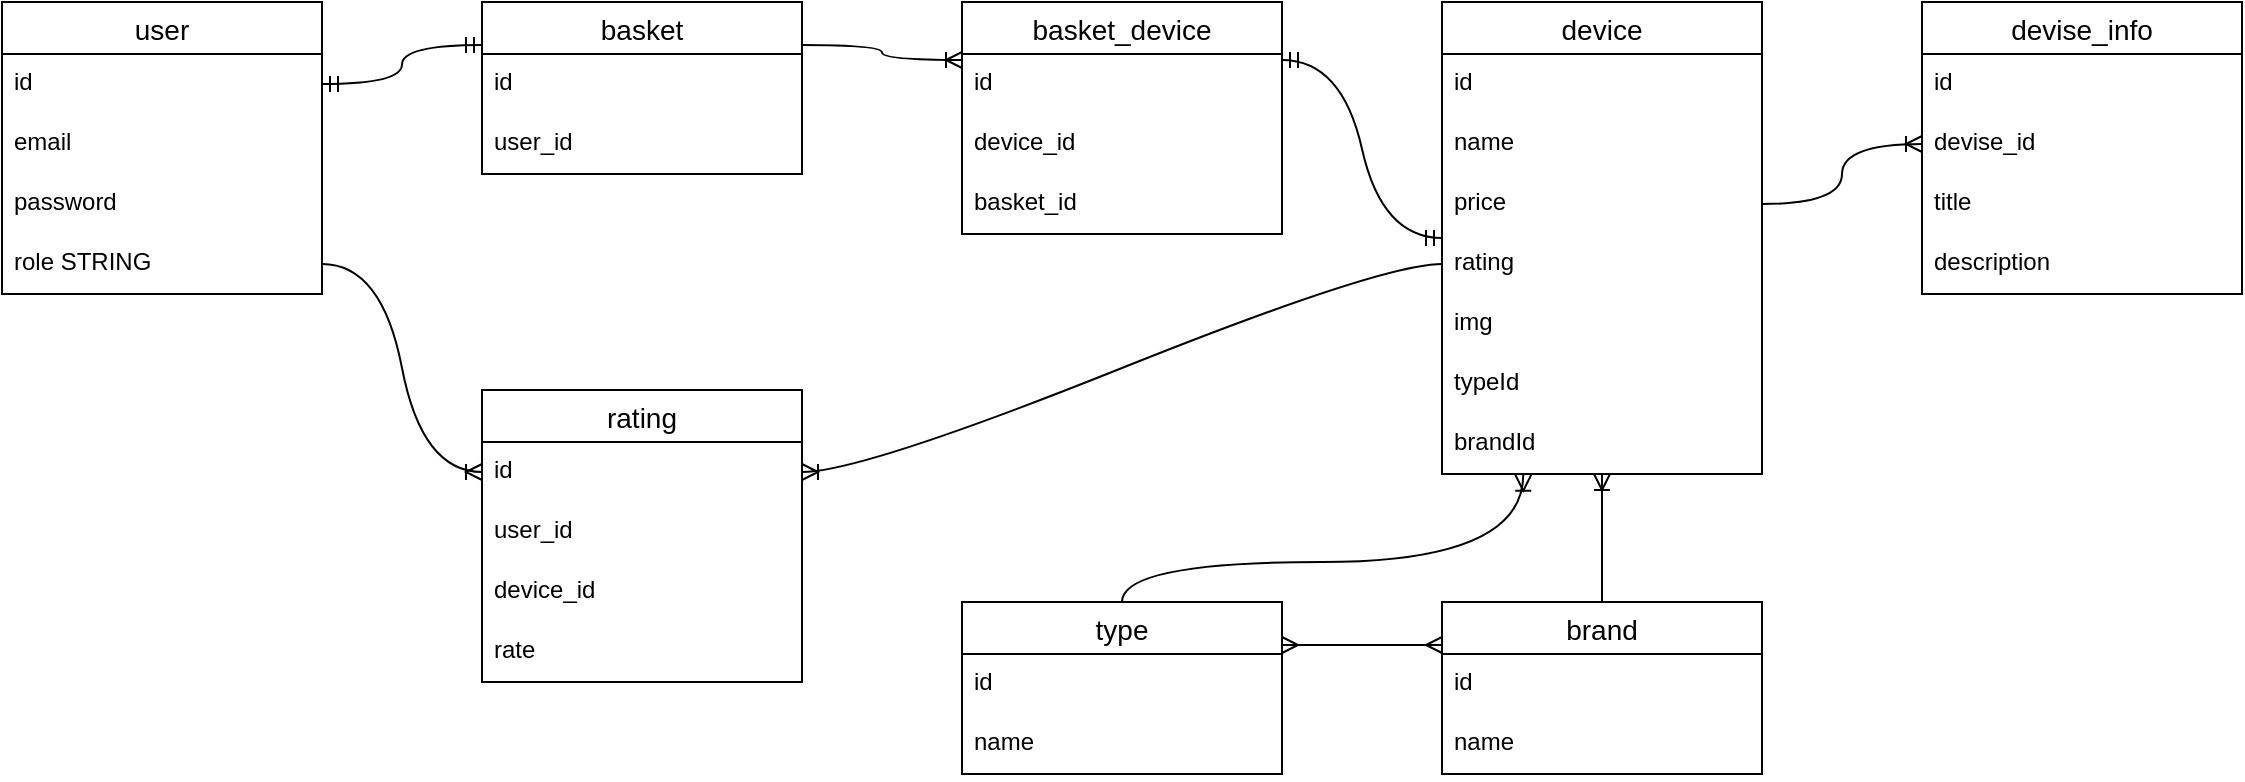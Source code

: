 <mxfile version="18.1.3" type="github">
  <diagram id="HEtBNFiDddtv6sWuFndO" name="Page-1">
    <mxGraphModel dx="2156" dy="731" grid="1" gridSize="10" guides="1" tooltips="1" connect="1" arrows="1" fold="1" page="1" pageScale="1" pageWidth="827" pageHeight="1169" math="0" shadow="0">
      <root>
        <mxCell id="0" />
        <mxCell id="1" parent="0" />
        <mxCell id="CtBTBg_cHMOst6Glvs1H-1" value="user" style="swimlane;fontStyle=0;childLayout=stackLayout;horizontal=1;startSize=26;horizontalStack=0;resizeParent=1;resizeParentMax=0;resizeLast=0;collapsible=1;marginBottom=0;align=center;fontSize=14;rounded=0;fillColor=default;strokeColor=default;" vertex="1" parent="1">
          <mxGeometry x="-120" y="100" width="160" height="146" as="geometry" />
        </mxCell>
        <mxCell id="CtBTBg_cHMOst6Glvs1H-2" value="id" style="text;strokeColor=none;fillColor=none;spacingLeft=4;spacingRight=4;overflow=hidden;rotatable=0;points=[[0,0.5],[1,0.5]];portConstraint=eastwest;fontSize=12;rounded=0;" vertex="1" parent="CtBTBg_cHMOst6Glvs1H-1">
          <mxGeometry y="26" width="160" height="30" as="geometry" />
        </mxCell>
        <mxCell id="CtBTBg_cHMOst6Glvs1H-3" value="email" style="text;strokeColor=none;fillColor=none;spacingLeft=4;spacingRight=4;overflow=hidden;rotatable=0;points=[[0,0.5],[1,0.5]];portConstraint=eastwest;fontSize=12;rounded=0;" vertex="1" parent="CtBTBg_cHMOst6Glvs1H-1">
          <mxGeometry y="56" width="160" height="30" as="geometry" />
        </mxCell>
        <mxCell id="CtBTBg_cHMOst6Glvs1H-6" value="password" style="text;strokeColor=none;fillColor=none;spacingLeft=4;spacingRight=4;overflow=hidden;rotatable=0;points=[[0,0.5],[1,0.5]];portConstraint=eastwest;fontSize=12;rounded=0;" vertex="1" parent="CtBTBg_cHMOst6Glvs1H-1">
          <mxGeometry y="86" width="160" height="30" as="geometry" />
        </mxCell>
        <mxCell id="CtBTBg_cHMOst6Glvs1H-4" value="role STRING" style="text;strokeColor=none;fillColor=none;spacingLeft=4;spacingRight=4;overflow=hidden;rotatable=0;points=[[0,0.5],[1,0.5]];portConstraint=eastwest;fontSize=12;rounded=0;" vertex="1" parent="CtBTBg_cHMOst6Glvs1H-1">
          <mxGeometry y="116" width="160" height="30" as="geometry" />
        </mxCell>
        <mxCell id="CtBTBg_cHMOst6Glvs1H-7" value="basket" style="swimlane;fontStyle=0;childLayout=stackLayout;horizontal=1;startSize=26;horizontalStack=0;resizeParent=1;resizeParentMax=0;resizeLast=0;collapsible=1;marginBottom=0;align=center;fontSize=14;rounded=0;" vertex="1" parent="1">
          <mxGeometry x="120" y="100" width="160" height="86" as="geometry" />
        </mxCell>
        <mxCell id="CtBTBg_cHMOst6Glvs1H-8" value="id" style="text;strokeColor=none;fillColor=none;spacingLeft=4;spacingRight=4;overflow=hidden;rotatable=0;points=[[0,0.5],[1,0.5]];portConstraint=eastwest;fontSize=12;rounded=0;" vertex="1" parent="CtBTBg_cHMOst6Glvs1H-7">
          <mxGeometry y="26" width="160" height="30" as="geometry" />
        </mxCell>
        <mxCell id="CtBTBg_cHMOst6Glvs1H-9" value="user_id" style="text;strokeColor=none;fillColor=none;spacingLeft=4;spacingRight=4;overflow=hidden;rotatable=0;points=[[0,0.5],[1,0.5]];portConstraint=eastwest;fontSize=12;rounded=0;" vertex="1" parent="CtBTBg_cHMOst6Glvs1H-7">
          <mxGeometry y="56" width="160" height="30" as="geometry" />
        </mxCell>
        <mxCell id="CtBTBg_cHMOst6Glvs1H-13" value="" style="edgeStyle=orthogonalEdgeStyle;fontSize=12;html=1;endArrow=ERmandOne;startArrow=ERmandOne;strokeColor=default;curved=1;entryX=0;entryY=0.25;entryDx=0;entryDy=0;exitX=1;exitY=0.5;exitDx=0;exitDy=0;" edge="1" parent="1" source="CtBTBg_cHMOst6Glvs1H-2" target="CtBTBg_cHMOst6Glvs1H-7">
          <mxGeometry width="100" height="100" relative="1" as="geometry">
            <mxPoint x="30" y="223" as="sourcePoint" />
            <mxPoint x="130" y="123" as="targetPoint" />
          </mxGeometry>
        </mxCell>
        <mxCell id="CtBTBg_cHMOst6Glvs1H-14" value="device" style="swimlane;fontStyle=0;childLayout=stackLayout;horizontal=1;startSize=26;horizontalStack=0;resizeParent=1;resizeParentMax=0;resizeLast=0;collapsible=1;marginBottom=0;align=center;fontSize=14;rounded=0;" vertex="1" parent="1">
          <mxGeometry x="600" y="100" width="160" height="236" as="geometry">
            <mxRectangle x="600" y="100" width="70" height="26" as="alternateBounds" />
          </mxGeometry>
        </mxCell>
        <mxCell id="CtBTBg_cHMOst6Glvs1H-15" value="id" style="text;strokeColor=none;fillColor=none;spacingLeft=4;spacingRight=4;overflow=hidden;rotatable=0;points=[[0,0.5],[1,0.5]];portConstraint=eastwest;fontSize=12;rounded=0;" vertex="1" parent="CtBTBg_cHMOst6Glvs1H-14">
          <mxGeometry y="26" width="160" height="30" as="geometry" />
        </mxCell>
        <mxCell id="CtBTBg_cHMOst6Glvs1H-18" value="name" style="text;strokeColor=none;fillColor=none;spacingLeft=4;spacingRight=4;overflow=hidden;rotatable=0;points=[[0,0.5],[1,0.5]];portConstraint=eastwest;fontSize=12;rounded=0;" vertex="1" parent="CtBTBg_cHMOst6Glvs1H-14">
          <mxGeometry y="56" width="160" height="30" as="geometry" />
        </mxCell>
        <mxCell id="CtBTBg_cHMOst6Glvs1H-19" value="price" style="text;strokeColor=none;fillColor=none;spacingLeft=4;spacingRight=4;overflow=hidden;rotatable=0;points=[[0,0.5],[1,0.5]];portConstraint=eastwest;fontSize=12;rounded=0;" vertex="1" parent="CtBTBg_cHMOst6Glvs1H-14">
          <mxGeometry y="86" width="160" height="30" as="geometry" />
        </mxCell>
        <mxCell id="CtBTBg_cHMOst6Glvs1H-16" value="rating" style="text;strokeColor=none;fillColor=none;spacingLeft=4;spacingRight=4;overflow=hidden;rotatable=0;points=[[0,0.5],[1,0.5]];portConstraint=eastwest;fontSize=12;rounded=0;" vertex="1" parent="CtBTBg_cHMOst6Glvs1H-14">
          <mxGeometry y="116" width="160" height="30" as="geometry" />
        </mxCell>
        <mxCell id="CtBTBg_cHMOst6Glvs1H-17" value="img" style="text;strokeColor=none;fillColor=none;spacingLeft=4;spacingRight=4;overflow=hidden;rotatable=0;points=[[0,0.5],[1,0.5]];portConstraint=eastwest;fontSize=12;rounded=0;" vertex="1" parent="CtBTBg_cHMOst6Glvs1H-14">
          <mxGeometry y="146" width="160" height="30" as="geometry" />
        </mxCell>
        <mxCell id="CtBTBg_cHMOst6Glvs1H-21" value="typeId" style="text;strokeColor=none;fillColor=none;spacingLeft=4;spacingRight=4;overflow=hidden;rotatable=0;points=[[0,0.5],[1,0.5]];portConstraint=eastwest;fontSize=12;rounded=0;" vertex="1" parent="CtBTBg_cHMOst6Glvs1H-14">
          <mxGeometry y="176" width="160" height="30" as="geometry" />
        </mxCell>
        <mxCell id="CtBTBg_cHMOst6Glvs1H-20" value="brandId" style="text;strokeColor=none;fillColor=none;spacingLeft=4;spacingRight=4;overflow=hidden;rotatable=0;points=[[0,0.5],[1,0.5]];portConstraint=eastwest;fontSize=12;rounded=0;" vertex="1" parent="CtBTBg_cHMOst6Glvs1H-14">
          <mxGeometry y="206" width="160" height="30" as="geometry" />
        </mxCell>
        <mxCell id="CtBTBg_cHMOst6Glvs1H-23" value="type" style="swimlane;fontStyle=0;childLayout=stackLayout;horizontal=1;startSize=26;horizontalStack=0;resizeParent=1;resizeParentMax=0;resizeLast=0;collapsible=1;marginBottom=0;align=center;fontSize=14;rounded=0;" vertex="1" parent="1">
          <mxGeometry x="360" y="400" width="160" height="86" as="geometry" />
        </mxCell>
        <mxCell id="CtBTBg_cHMOst6Glvs1H-24" value="id" style="text;strokeColor=none;fillColor=none;spacingLeft=4;spacingRight=4;overflow=hidden;rotatable=0;points=[[0,0.5],[1,0.5]];portConstraint=eastwest;fontSize=12;rounded=0;" vertex="1" parent="CtBTBg_cHMOst6Glvs1H-23">
          <mxGeometry y="26" width="160" height="30" as="geometry" />
        </mxCell>
        <mxCell id="CtBTBg_cHMOst6Glvs1H-25" value="name" style="text;strokeColor=none;fillColor=none;spacingLeft=4;spacingRight=4;overflow=hidden;rotatable=0;points=[[0,0.5],[1,0.5]];portConstraint=eastwest;fontSize=12;rounded=0;" vertex="1" parent="CtBTBg_cHMOst6Glvs1H-23">
          <mxGeometry y="56" width="160" height="30" as="geometry" />
        </mxCell>
        <mxCell id="CtBTBg_cHMOst6Glvs1H-27" value="brand" style="swimlane;fontStyle=0;childLayout=stackLayout;horizontal=1;startSize=26;horizontalStack=0;resizeParent=1;resizeParentMax=0;resizeLast=0;collapsible=1;marginBottom=0;align=center;fontSize=14;rounded=0;" vertex="1" parent="1">
          <mxGeometry x="600" y="400" width="160" height="86" as="geometry" />
        </mxCell>
        <mxCell id="CtBTBg_cHMOst6Glvs1H-28" value="id" style="text;strokeColor=none;fillColor=none;spacingLeft=4;spacingRight=4;overflow=hidden;rotatable=0;points=[[0,0.5],[1,0.5]];portConstraint=eastwest;fontSize=12;rounded=0;" vertex="1" parent="CtBTBg_cHMOst6Glvs1H-27">
          <mxGeometry y="26" width="160" height="30" as="geometry" />
        </mxCell>
        <mxCell id="CtBTBg_cHMOst6Glvs1H-29" value="name" style="text;strokeColor=none;fillColor=none;spacingLeft=4;spacingRight=4;overflow=hidden;rotatable=0;points=[[0,0.5],[1,0.5]];portConstraint=eastwest;fontSize=12;rounded=0;" vertex="1" parent="CtBTBg_cHMOst6Glvs1H-27">
          <mxGeometry y="56" width="160" height="30" as="geometry" />
        </mxCell>
        <mxCell id="CtBTBg_cHMOst6Glvs1H-32" value="" style="edgeStyle=orthogonalEdgeStyle;fontSize=12;html=1;endArrow=ERoneToMany;exitX=0.5;exitY=0;exitDx=0;exitDy=0;curved=1;entryX=0.254;entryY=1.013;entryDx=0;entryDy=0;entryPerimeter=0;" edge="1" parent="1" source="CtBTBg_cHMOst6Glvs1H-23" target="CtBTBg_cHMOst6Glvs1H-20">
          <mxGeometry width="100" height="100" relative="1" as="geometry">
            <mxPoint x="540" y="420" as="sourcePoint" />
            <mxPoint x="640" y="340" as="targetPoint" />
            <Array as="points">
              <mxPoint x="440" y="380" />
              <mxPoint x="641" y="380" />
            </Array>
          </mxGeometry>
        </mxCell>
        <mxCell id="CtBTBg_cHMOst6Glvs1H-40" value="" style="edgeStyle=orthogonalEdgeStyle;fontSize=12;html=1;endArrow=ERmany;startArrow=ERmany;sketch=0;strokeColor=default;jumpStyle=none;exitX=1;exitY=0.25;exitDx=0;exitDy=0;entryX=0;entryY=0.25;entryDx=0;entryDy=0;curved=1;" edge="1" parent="1" source="CtBTBg_cHMOst6Glvs1H-23" target="CtBTBg_cHMOst6Glvs1H-27">
          <mxGeometry width="100" height="100" relative="1" as="geometry">
            <mxPoint x="530" y="460" as="sourcePoint" />
            <mxPoint x="600" y="280" as="targetPoint" />
          </mxGeometry>
        </mxCell>
        <mxCell id="CtBTBg_cHMOst6Glvs1H-42" value="devise_info" style="swimlane;fontStyle=0;childLayout=stackLayout;horizontal=1;startSize=26;horizontalStack=0;resizeParent=1;resizeParentMax=0;resizeLast=0;collapsible=1;marginBottom=0;align=center;fontSize=14;rounded=0;sketch=0;strokeColor=default;fillColor=default;" vertex="1" parent="1">
          <mxGeometry x="840" y="100" width="160" height="146" as="geometry" />
        </mxCell>
        <mxCell id="CtBTBg_cHMOst6Glvs1H-43" value="id" style="text;strokeColor=none;fillColor=none;spacingLeft=4;spacingRight=4;overflow=hidden;rotatable=0;points=[[0,0.5],[1,0.5]];portConstraint=eastwest;fontSize=12;rounded=0;sketch=0;" vertex="1" parent="CtBTBg_cHMOst6Glvs1H-42">
          <mxGeometry y="26" width="160" height="30" as="geometry" />
        </mxCell>
        <mxCell id="CtBTBg_cHMOst6Glvs1H-44" value="devise_id" style="text;strokeColor=none;fillColor=none;spacingLeft=4;spacingRight=4;overflow=hidden;rotatable=0;points=[[0,0.5],[1,0.5]];portConstraint=eastwest;fontSize=12;rounded=0;sketch=0;" vertex="1" parent="CtBTBg_cHMOst6Glvs1H-42">
          <mxGeometry y="56" width="160" height="30" as="geometry" />
        </mxCell>
        <mxCell id="CtBTBg_cHMOst6Glvs1H-46" value="title" style="text;strokeColor=none;fillColor=none;spacingLeft=4;spacingRight=4;overflow=hidden;rotatable=0;points=[[0,0.5],[1,0.5]];portConstraint=eastwest;fontSize=12;rounded=0;sketch=0;" vertex="1" parent="CtBTBg_cHMOst6Glvs1H-42">
          <mxGeometry y="86" width="160" height="30" as="geometry" />
        </mxCell>
        <mxCell id="CtBTBg_cHMOst6Glvs1H-45" value="description" style="text;strokeColor=none;fillColor=none;spacingLeft=4;spacingRight=4;overflow=hidden;rotatable=0;points=[[0,0.5],[1,0.5]];portConstraint=eastwest;fontSize=12;rounded=0;sketch=0;" vertex="1" parent="CtBTBg_cHMOst6Glvs1H-42">
          <mxGeometry y="116" width="160" height="30" as="geometry" />
        </mxCell>
        <mxCell id="CtBTBg_cHMOst6Glvs1H-47" value="" style="edgeStyle=orthogonalEdgeStyle;fontSize=12;html=1;endArrow=ERoneToMany;shadow=0;sketch=0;strokeColor=default;curved=1;jumpStyle=none;exitX=1;exitY=0.5;exitDx=0;exitDy=0;entryX=0;entryY=0.5;entryDx=0;entryDy=0;" edge="1" parent="1" source="CtBTBg_cHMOst6Glvs1H-19" target="CtBTBg_cHMOst6Glvs1H-44">
          <mxGeometry width="100" height="100" relative="1" as="geometry">
            <mxPoint x="580" y="380" as="sourcePoint" />
            <mxPoint x="680" y="280" as="targetPoint" />
          </mxGeometry>
        </mxCell>
        <mxCell id="CtBTBg_cHMOst6Glvs1H-52" value="basket_device" style="swimlane;fontStyle=0;childLayout=stackLayout;horizontal=1;startSize=26;horizontalStack=0;resizeParent=1;resizeParentMax=0;resizeLast=0;collapsible=1;marginBottom=0;align=center;fontSize=14;rounded=0;" vertex="1" parent="1">
          <mxGeometry x="360" y="100" width="160" height="116" as="geometry">
            <mxRectangle x="360" y="100" width="120" height="26" as="alternateBounds" />
          </mxGeometry>
        </mxCell>
        <mxCell id="CtBTBg_cHMOst6Glvs1H-53" value="id" style="text;strokeColor=none;fillColor=none;spacingLeft=4;spacingRight=4;overflow=hidden;rotatable=0;points=[[0,0.5],[1,0.5]];portConstraint=eastwest;fontSize=12;rounded=0;" vertex="1" parent="CtBTBg_cHMOst6Glvs1H-52">
          <mxGeometry y="26" width="160" height="30" as="geometry" />
        </mxCell>
        <mxCell id="CtBTBg_cHMOst6Glvs1H-54" value="device_id" style="text;strokeColor=none;fillColor=none;spacingLeft=4;spacingRight=4;overflow=hidden;rotatable=0;points=[[0,0.5],[1,0.5]];portConstraint=eastwest;fontSize=12;rounded=0;" vertex="1" parent="CtBTBg_cHMOst6Glvs1H-52">
          <mxGeometry y="56" width="160" height="30" as="geometry" />
        </mxCell>
        <mxCell id="CtBTBg_cHMOst6Glvs1H-58" value="basket_id" style="text;strokeColor=none;fillColor=none;spacingLeft=4;spacingRight=4;overflow=hidden;rotatable=0;points=[[0,0.5],[1,0.5]];portConstraint=eastwest;fontSize=12;rounded=0;" vertex="1" parent="CtBTBg_cHMOst6Glvs1H-52">
          <mxGeometry y="86" width="160" height="30" as="geometry" />
        </mxCell>
        <mxCell id="CtBTBg_cHMOst6Glvs1H-59" value="" style="edgeStyle=orthogonalEdgeStyle;fontSize=12;html=1;endArrow=ERoneToMany;shadow=0;sketch=0;strokeColor=default;curved=1;jumpStyle=none;exitX=1;exitY=0.25;exitDx=0;exitDy=0;entryX=0;entryY=0.25;entryDx=0;entryDy=0;" edge="1" parent="1" source="CtBTBg_cHMOst6Glvs1H-7" target="CtBTBg_cHMOst6Glvs1H-52">
          <mxGeometry width="100" height="100" relative="1" as="geometry">
            <mxPoint x="250" y="230" as="sourcePoint" />
            <mxPoint x="350" y="130" as="targetPoint" />
          </mxGeometry>
        </mxCell>
        <mxCell id="CtBTBg_cHMOst6Glvs1H-60" value="" style="edgeStyle=orthogonalEdgeStyle;fontSize=12;html=1;endArrow=ERoneToMany;shadow=0;sketch=0;strokeColor=default;curved=1;jumpStyle=none;exitX=0.5;exitY=0;exitDx=0;exitDy=0;entryX=0.5;entryY=1;entryDx=0;entryDy=0;" edge="1" parent="1" source="CtBTBg_cHMOst6Glvs1H-27" target="CtBTBg_cHMOst6Glvs1H-14">
          <mxGeometry width="100" height="100" relative="1" as="geometry">
            <mxPoint x="550" y="270" as="sourcePoint" />
            <mxPoint x="680" y="390" as="targetPoint" />
          </mxGeometry>
        </mxCell>
        <mxCell id="CtBTBg_cHMOst6Glvs1H-66" value="" style="edgeStyle=entityRelationEdgeStyle;fontSize=12;html=1;endArrow=ERmandOne;startArrow=ERmandOne;shadow=0;sketch=0;strokeColor=default;curved=1;jumpStyle=none;exitX=1;exitY=0.25;exitDx=0;exitDy=0;" edge="1" parent="1" source="CtBTBg_cHMOst6Glvs1H-52" target="CtBTBg_cHMOst6Glvs1H-14">
          <mxGeometry width="100" height="100" relative="1" as="geometry">
            <mxPoint x="520" y="250" as="sourcePoint" />
            <mxPoint x="620" y="150" as="targetPoint" />
          </mxGeometry>
        </mxCell>
        <mxCell id="CtBTBg_cHMOst6Glvs1H-67" value="rating" style="swimlane;fontStyle=0;childLayout=stackLayout;horizontal=1;startSize=26;horizontalStack=0;resizeParent=1;resizeParentMax=0;resizeLast=0;collapsible=1;marginBottom=0;align=center;fontSize=14;rounded=0;sketch=0;strokeColor=default;fillColor=default;" vertex="1" parent="1">
          <mxGeometry x="120" y="294" width="160" height="146" as="geometry" />
        </mxCell>
        <mxCell id="CtBTBg_cHMOst6Glvs1H-68" value="id" style="text;strokeColor=none;fillColor=none;spacingLeft=4;spacingRight=4;overflow=hidden;rotatable=0;points=[[0,0.5],[1,0.5]];portConstraint=eastwest;fontSize=12;rounded=0;sketch=0;" vertex="1" parent="CtBTBg_cHMOst6Glvs1H-67">
          <mxGeometry y="26" width="160" height="30" as="geometry" />
        </mxCell>
        <mxCell id="CtBTBg_cHMOst6Glvs1H-69" value="user_id" style="text;strokeColor=none;fillColor=none;spacingLeft=4;spacingRight=4;overflow=hidden;rotatable=0;points=[[0,0.5],[1,0.5]];portConstraint=eastwest;fontSize=12;rounded=0;sketch=0;" vertex="1" parent="CtBTBg_cHMOst6Glvs1H-67">
          <mxGeometry y="56" width="160" height="30" as="geometry" />
        </mxCell>
        <mxCell id="CtBTBg_cHMOst6Glvs1H-71" value="device_id" style="text;strokeColor=none;fillColor=none;spacingLeft=4;spacingRight=4;overflow=hidden;rotatable=0;points=[[0,0.5],[1,0.5]];portConstraint=eastwest;fontSize=12;rounded=0;sketch=0;" vertex="1" parent="CtBTBg_cHMOst6Glvs1H-67">
          <mxGeometry y="86" width="160" height="30" as="geometry" />
        </mxCell>
        <mxCell id="CtBTBg_cHMOst6Glvs1H-70" value="rate" style="text;strokeColor=none;fillColor=none;spacingLeft=4;spacingRight=4;overflow=hidden;rotatable=0;points=[[0,0.5],[1,0.5]];portConstraint=eastwest;fontSize=12;rounded=0;sketch=0;" vertex="1" parent="CtBTBg_cHMOst6Glvs1H-67">
          <mxGeometry y="116" width="160" height="30" as="geometry" />
        </mxCell>
        <mxCell id="CtBTBg_cHMOst6Glvs1H-72" value="" style="edgeStyle=entityRelationEdgeStyle;fontSize=12;html=1;endArrow=ERoneToMany;shadow=0;sketch=0;strokeColor=default;curved=1;jumpStyle=none;entryX=0;entryY=0.5;entryDx=0;entryDy=0;" edge="1" parent="1" source="CtBTBg_cHMOst6Glvs1H-4" target="CtBTBg_cHMOst6Glvs1H-68">
          <mxGeometry width="100" height="100" relative="1" as="geometry">
            <mxPoint x="370" y="380" as="sourcePoint" />
            <mxPoint x="470" y="280" as="targetPoint" />
          </mxGeometry>
        </mxCell>
        <mxCell id="CtBTBg_cHMOst6Glvs1H-73" value="" style="edgeStyle=entityRelationEdgeStyle;fontSize=12;html=1;endArrow=ERoneToMany;shadow=0;sketch=0;strokeColor=default;curved=1;jumpStyle=none;entryX=1;entryY=0.5;entryDx=0;entryDy=0;exitX=0;exitY=0.5;exitDx=0;exitDy=0;" edge="1" parent="1" source="CtBTBg_cHMOst6Glvs1H-16" target="CtBTBg_cHMOst6Glvs1H-68">
          <mxGeometry width="100" height="100" relative="1" as="geometry">
            <mxPoint x="490" y="310" as="sourcePoint" />
            <mxPoint x="600" y="246" as="targetPoint" />
          </mxGeometry>
        </mxCell>
      </root>
    </mxGraphModel>
  </diagram>
</mxfile>
